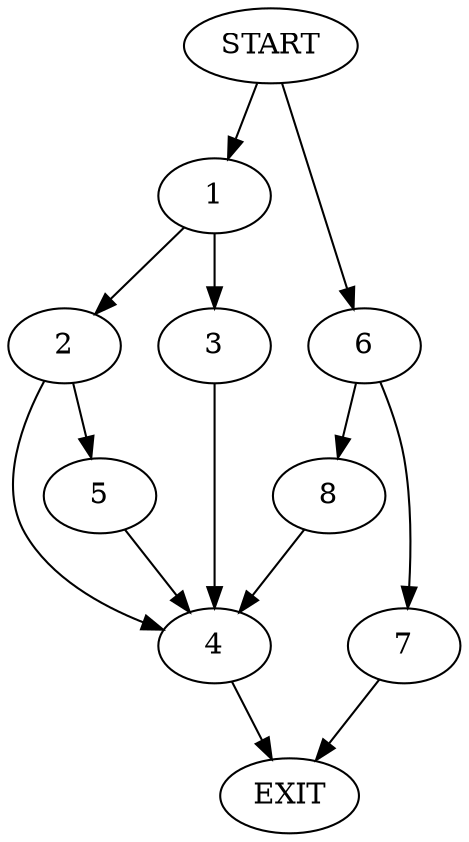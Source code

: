 digraph {
0 [label="START"]
9 [label="EXIT"]
0 -> 1
1 -> 2
1 -> 3
2 -> 4
2 -> 5
3 -> 4
4 -> 9
0 -> 6
6 -> 7
6 -> 8
8 -> 4
7 -> 9
5 -> 4
}
